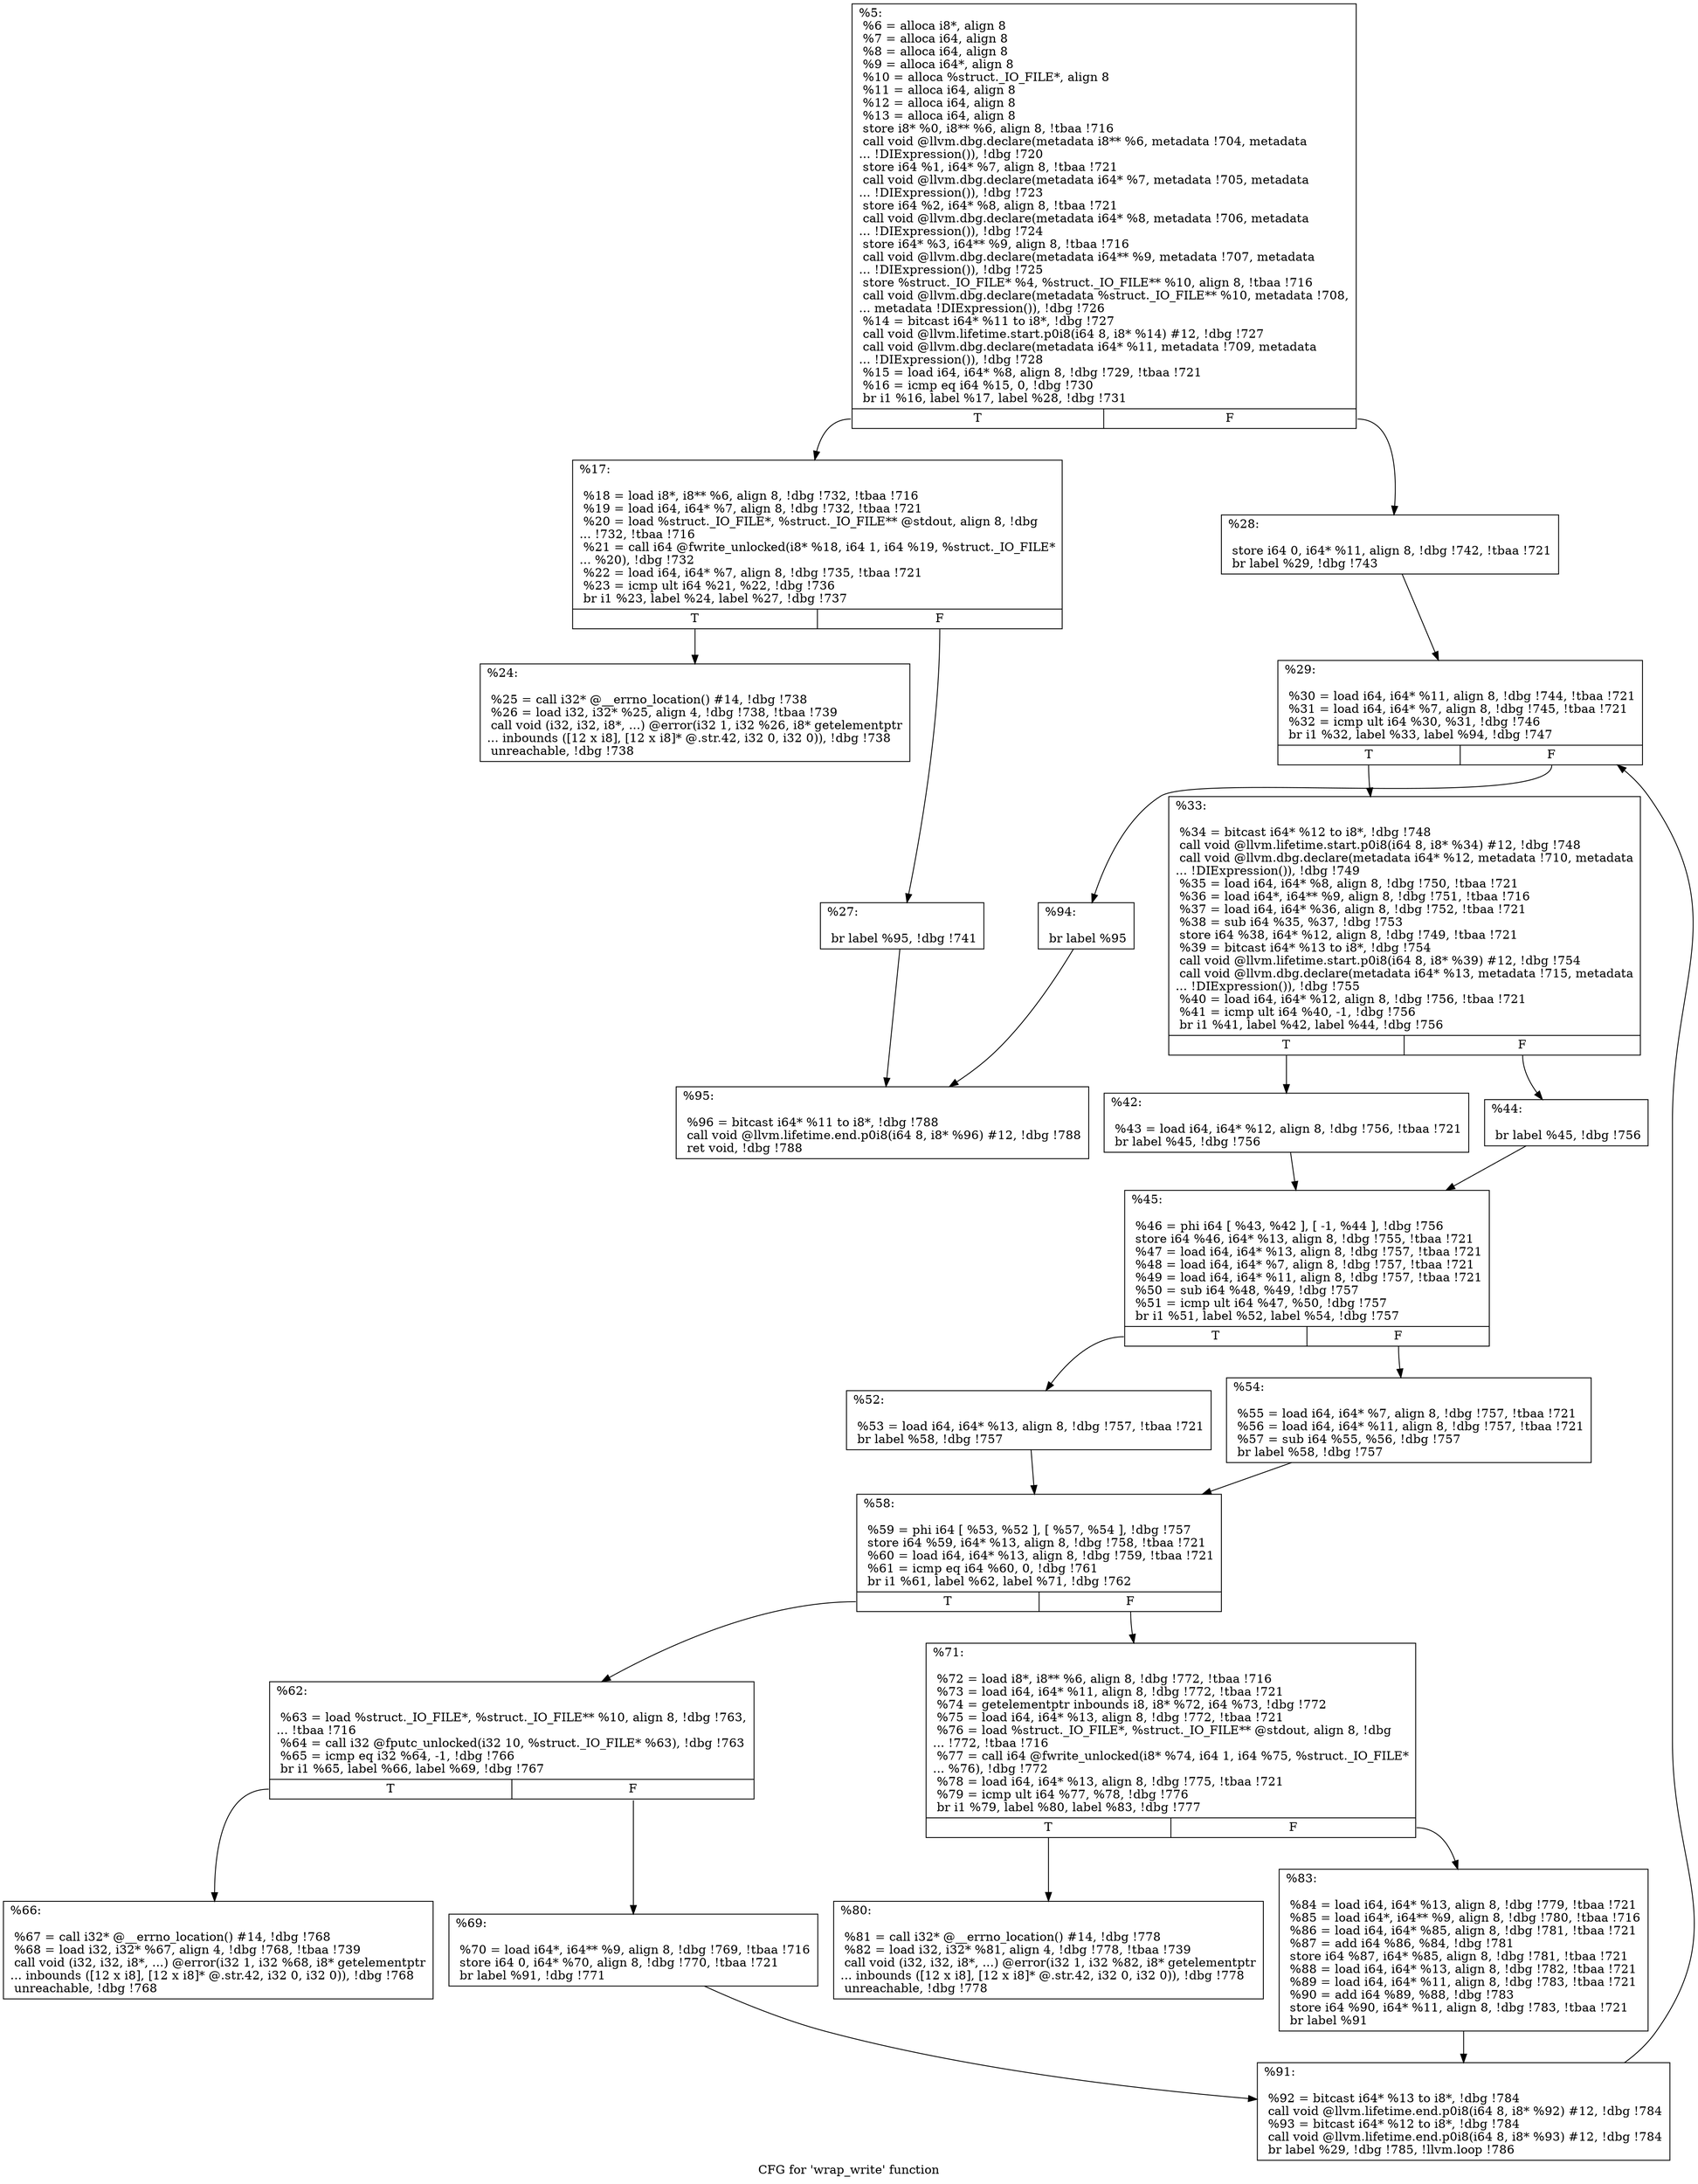 digraph "CFG for 'wrap_write' function" {
	label="CFG for 'wrap_write' function";

	Node0x11b2a60 [shape=record,label="{%5:\l  %6 = alloca i8*, align 8\l  %7 = alloca i64, align 8\l  %8 = alloca i64, align 8\l  %9 = alloca i64*, align 8\l  %10 = alloca %struct._IO_FILE*, align 8\l  %11 = alloca i64, align 8\l  %12 = alloca i64, align 8\l  %13 = alloca i64, align 8\l  store i8* %0, i8** %6, align 8, !tbaa !716\l  call void @llvm.dbg.declare(metadata i8** %6, metadata !704, metadata\l... !DIExpression()), !dbg !720\l  store i64 %1, i64* %7, align 8, !tbaa !721\l  call void @llvm.dbg.declare(metadata i64* %7, metadata !705, metadata\l... !DIExpression()), !dbg !723\l  store i64 %2, i64* %8, align 8, !tbaa !721\l  call void @llvm.dbg.declare(metadata i64* %8, metadata !706, metadata\l... !DIExpression()), !dbg !724\l  store i64* %3, i64** %9, align 8, !tbaa !716\l  call void @llvm.dbg.declare(metadata i64** %9, metadata !707, metadata\l... !DIExpression()), !dbg !725\l  store %struct._IO_FILE* %4, %struct._IO_FILE** %10, align 8, !tbaa !716\l  call void @llvm.dbg.declare(metadata %struct._IO_FILE** %10, metadata !708,\l... metadata !DIExpression()), !dbg !726\l  %14 = bitcast i64* %11 to i8*, !dbg !727\l  call void @llvm.lifetime.start.p0i8(i64 8, i8* %14) #12, !dbg !727\l  call void @llvm.dbg.declare(metadata i64* %11, metadata !709, metadata\l... !DIExpression()), !dbg !728\l  %15 = load i64, i64* %8, align 8, !dbg !729, !tbaa !721\l  %16 = icmp eq i64 %15, 0, !dbg !730\l  br i1 %16, label %17, label %28, !dbg !731\l|{<s0>T|<s1>F}}"];
	Node0x11b2a60:s0 -> Node0x11b2b80;
	Node0x11b2a60:s1 -> Node0x11b2c70;
	Node0x11b2b80 [shape=record,label="{%17:\l\l  %18 = load i8*, i8** %6, align 8, !dbg !732, !tbaa !716\l  %19 = load i64, i64* %7, align 8, !dbg !732, !tbaa !721\l  %20 = load %struct._IO_FILE*, %struct._IO_FILE** @stdout, align 8, !dbg\l... !732, !tbaa !716\l  %21 = call i64 @fwrite_unlocked(i8* %18, i64 1, i64 %19, %struct._IO_FILE*\l... %20), !dbg !732\l  %22 = load i64, i64* %7, align 8, !dbg !735, !tbaa !721\l  %23 = icmp ult i64 %21, %22, !dbg !736\l  br i1 %23, label %24, label %27, !dbg !737\l|{<s0>T|<s1>F}}"];
	Node0x11b2b80:s0 -> Node0x11b2bd0;
	Node0x11b2b80:s1 -> Node0x11b2c20;
	Node0x11b2bd0 [shape=record,label="{%24:\l\l  %25 = call i32* @__errno_location() #14, !dbg !738\l  %26 = load i32, i32* %25, align 4, !dbg !738, !tbaa !739\l  call void (i32, i32, i8*, ...) @error(i32 1, i32 %26, i8* getelementptr\l... inbounds ([12 x i8], [12 x i8]* @.str.42, i32 0, i32 0)), !dbg !738\l  unreachable, !dbg !738\l}"];
	Node0x11b2c20 [shape=record,label="{%27:\l\l  br label %95, !dbg !741\l}"];
	Node0x11b2c20 -> Node0x11b31c0;
	Node0x11b2c70 [shape=record,label="{%28:\l\l  store i64 0, i64* %11, align 8, !dbg !742, !tbaa !721\l  br label %29, !dbg !743\l}"];
	Node0x11b2c70 -> Node0x11b2cc0;
	Node0x11b2cc0 [shape=record,label="{%29:\l\l  %30 = load i64, i64* %11, align 8, !dbg !744, !tbaa !721\l  %31 = load i64, i64* %7, align 8, !dbg !745, !tbaa !721\l  %32 = icmp ult i64 %30, %31, !dbg !746\l  br i1 %32, label %33, label %94, !dbg !747\l|{<s0>T|<s1>F}}"];
	Node0x11b2cc0:s0 -> Node0x11b2d10;
	Node0x11b2cc0:s1 -> Node0x11b3170;
	Node0x11b2d10 [shape=record,label="{%33:\l\l  %34 = bitcast i64* %12 to i8*, !dbg !748\l  call void @llvm.lifetime.start.p0i8(i64 8, i8* %34) #12, !dbg !748\l  call void @llvm.dbg.declare(metadata i64* %12, metadata !710, metadata\l... !DIExpression()), !dbg !749\l  %35 = load i64, i64* %8, align 8, !dbg !750, !tbaa !721\l  %36 = load i64*, i64** %9, align 8, !dbg !751, !tbaa !716\l  %37 = load i64, i64* %36, align 8, !dbg !752, !tbaa !721\l  %38 = sub i64 %35, %37, !dbg !753\l  store i64 %38, i64* %12, align 8, !dbg !749, !tbaa !721\l  %39 = bitcast i64* %13 to i8*, !dbg !754\l  call void @llvm.lifetime.start.p0i8(i64 8, i8* %39) #12, !dbg !754\l  call void @llvm.dbg.declare(metadata i64* %13, metadata !715, metadata\l... !DIExpression()), !dbg !755\l  %40 = load i64, i64* %12, align 8, !dbg !756, !tbaa !721\l  %41 = icmp ult i64 %40, -1, !dbg !756\l  br i1 %41, label %42, label %44, !dbg !756\l|{<s0>T|<s1>F}}"];
	Node0x11b2d10:s0 -> Node0x11b2d60;
	Node0x11b2d10:s1 -> Node0x11b2db0;
	Node0x11b2d60 [shape=record,label="{%42:\l\l  %43 = load i64, i64* %12, align 8, !dbg !756, !tbaa !721\l  br label %45, !dbg !756\l}"];
	Node0x11b2d60 -> Node0x11b2e00;
	Node0x11b2db0 [shape=record,label="{%44:\l\l  br label %45, !dbg !756\l}"];
	Node0x11b2db0 -> Node0x11b2e00;
	Node0x11b2e00 [shape=record,label="{%45:\l\l  %46 = phi i64 [ %43, %42 ], [ -1, %44 ], !dbg !756\l  store i64 %46, i64* %13, align 8, !dbg !755, !tbaa !721\l  %47 = load i64, i64* %13, align 8, !dbg !757, !tbaa !721\l  %48 = load i64, i64* %7, align 8, !dbg !757, !tbaa !721\l  %49 = load i64, i64* %11, align 8, !dbg !757, !tbaa !721\l  %50 = sub i64 %48, %49, !dbg !757\l  %51 = icmp ult i64 %47, %50, !dbg !757\l  br i1 %51, label %52, label %54, !dbg !757\l|{<s0>T|<s1>F}}"];
	Node0x11b2e00:s0 -> Node0x11b2e50;
	Node0x11b2e00:s1 -> Node0x11b2ea0;
	Node0x11b2e50 [shape=record,label="{%52:\l\l  %53 = load i64, i64* %13, align 8, !dbg !757, !tbaa !721\l  br label %58, !dbg !757\l}"];
	Node0x11b2e50 -> Node0x11b2ef0;
	Node0x11b2ea0 [shape=record,label="{%54:\l\l  %55 = load i64, i64* %7, align 8, !dbg !757, !tbaa !721\l  %56 = load i64, i64* %11, align 8, !dbg !757, !tbaa !721\l  %57 = sub i64 %55, %56, !dbg !757\l  br label %58, !dbg !757\l}"];
	Node0x11b2ea0 -> Node0x11b2ef0;
	Node0x11b2ef0 [shape=record,label="{%58:\l\l  %59 = phi i64 [ %53, %52 ], [ %57, %54 ], !dbg !757\l  store i64 %59, i64* %13, align 8, !dbg !758, !tbaa !721\l  %60 = load i64, i64* %13, align 8, !dbg !759, !tbaa !721\l  %61 = icmp eq i64 %60, 0, !dbg !761\l  br i1 %61, label %62, label %71, !dbg !762\l|{<s0>T|<s1>F}}"];
	Node0x11b2ef0:s0 -> Node0x11b2f40;
	Node0x11b2ef0:s1 -> Node0x11b3030;
	Node0x11b2f40 [shape=record,label="{%62:\l\l  %63 = load %struct._IO_FILE*, %struct._IO_FILE** %10, align 8, !dbg !763,\l... !tbaa !716\l  %64 = call i32 @fputc_unlocked(i32 10, %struct._IO_FILE* %63), !dbg !763\l  %65 = icmp eq i32 %64, -1, !dbg !766\l  br i1 %65, label %66, label %69, !dbg !767\l|{<s0>T|<s1>F}}"];
	Node0x11b2f40:s0 -> Node0x11b2f90;
	Node0x11b2f40:s1 -> Node0x11b2fe0;
	Node0x11b2f90 [shape=record,label="{%66:\l\l  %67 = call i32* @__errno_location() #14, !dbg !768\l  %68 = load i32, i32* %67, align 4, !dbg !768, !tbaa !739\l  call void (i32, i32, i8*, ...) @error(i32 1, i32 %68, i8* getelementptr\l... inbounds ([12 x i8], [12 x i8]* @.str.42, i32 0, i32 0)), !dbg !768\l  unreachable, !dbg !768\l}"];
	Node0x11b2fe0 [shape=record,label="{%69:\l\l  %70 = load i64*, i64** %9, align 8, !dbg !769, !tbaa !716\l  store i64 0, i64* %70, align 8, !dbg !770, !tbaa !721\l  br label %91, !dbg !771\l}"];
	Node0x11b2fe0 -> Node0x11b3120;
	Node0x11b3030 [shape=record,label="{%71:\l\l  %72 = load i8*, i8** %6, align 8, !dbg !772, !tbaa !716\l  %73 = load i64, i64* %11, align 8, !dbg !772, !tbaa !721\l  %74 = getelementptr inbounds i8, i8* %72, i64 %73, !dbg !772\l  %75 = load i64, i64* %13, align 8, !dbg !772, !tbaa !721\l  %76 = load %struct._IO_FILE*, %struct._IO_FILE** @stdout, align 8, !dbg\l... !772, !tbaa !716\l  %77 = call i64 @fwrite_unlocked(i8* %74, i64 1, i64 %75, %struct._IO_FILE*\l... %76), !dbg !772\l  %78 = load i64, i64* %13, align 8, !dbg !775, !tbaa !721\l  %79 = icmp ult i64 %77, %78, !dbg !776\l  br i1 %79, label %80, label %83, !dbg !777\l|{<s0>T|<s1>F}}"];
	Node0x11b3030:s0 -> Node0x11b3080;
	Node0x11b3030:s1 -> Node0x11b30d0;
	Node0x11b3080 [shape=record,label="{%80:\l\l  %81 = call i32* @__errno_location() #14, !dbg !778\l  %82 = load i32, i32* %81, align 4, !dbg !778, !tbaa !739\l  call void (i32, i32, i8*, ...) @error(i32 1, i32 %82, i8* getelementptr\l... inbounds ([12 x i8], [12 x i8]* @.str.42, i32 0, i32 0)), !dbg !778\l  unreachable, !dbg !778\l}"];
	Node0x11b30d0 [shape=record,label="{%83:\l\l  %84 = load i64, i64* %13, align 8, !dbg !779, !tbaa !721\l  %85 = load i64*, i64** %9, align 8, !dbg !780, !tbaa !716\l  %86 = load i64, i64* %85, align 8, !dbg !781, !tbaa !721\l  %87 = add i64 %86, %84, !dbg !781\l  store i64 %87, i64* %85, align 8, !dbg !781, !tbaa !721\l  %88 = load i64, i64* %13, align 8, !dbg !782, !tbaa !721\l  %89 = load i64, i64* %11, align 8, !dbg !783, !tbaa !721\l  %90 = add i64 %89, %88, !dbg !783\l  store i64 %90, i64* %11, align 8, !dbg !783, !tbaa !721\l  br label %91\l}"];
	Node0x11b30d0 -> Node0x11b3120;
	Node0x11b3120 [shape=record,label="{%91:\l\l  %92 = bitcast i64* %13 to i8*, !dbg !784\l  call void @llvm.lifetime.end.p0i8(i64 8, i8* %92) #12, !dbg !784\l  %93 = bitcast i64* %12 to i8*, !dbg !784\l  call void @llvm.lifetime.end.p0i8(i64 8, i8* %93) #12, !dbg !784\l  br label %29, !dbg !785, !llvm.loop !786\l}"];
	Node0x11b3120 -> Node0x11b2cc0;
	Node0x11b3170 [shape=record,label="{%94:\l\l  br label %95\l}"];
	Node0x11b3170 -> Node0x11b31c0;
	Node0x11b31c0 [shape=record,label="{%95:\l\l  %96 = bitcast i64* %11 to i8*, !dbg !788\l  call void @llvm.lifetime.end.p0i8(i64 8, i8* %96) #12, !dbg !788\l  ret void, !dbg !788\l}"];
}
